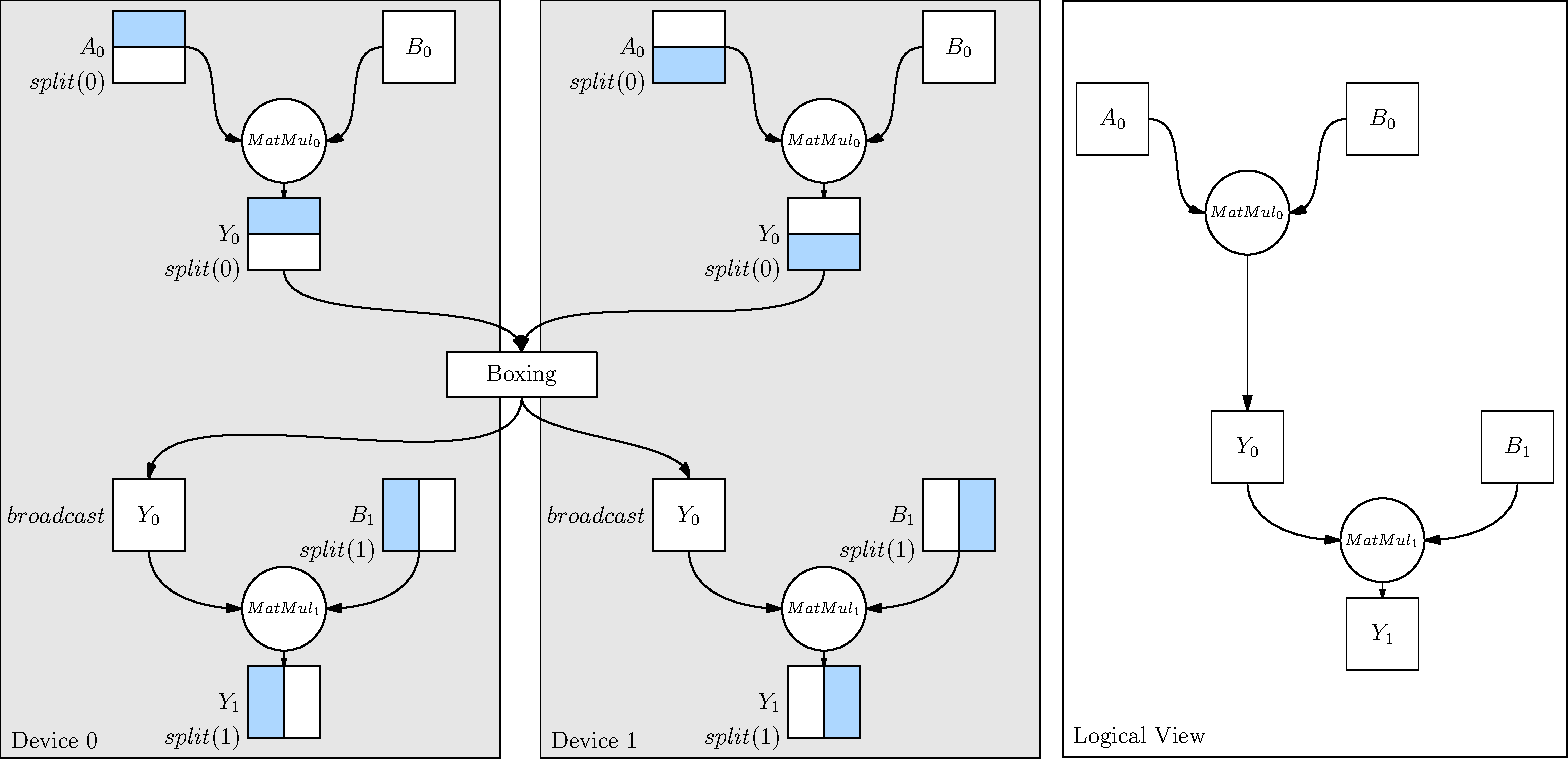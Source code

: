 size(40cm, 0);
unitsize(30, 0);
defaultpen(fontsize(12pt));


real rsize = 0.7;
real shiftUnit = 3;
pen fillblockpen = rgb(156,194,230);

picture getCircle(string s, pair pos, pen p = white)
{
    picture pic;
    path pt_circle = circle(pos, rsize);
    filldraw(pic, pt_circle, p);
    label(pic, s, pos, fontsize(8pt));
    return pic;
}

picture getRect(string s="", pair z=(0,0), real w=1.2, real h = 1.2,pen p = white) {
  picture pic;
  pair d=(w,h);
  filldraw(pic,box(-d/2,d/2), p);
  label(pic,s,(0,0));
  return shift(z)*pic;
}

picture getLogicalPic()
{
    picture pic;
    size(pic, 0, 40cm);
    unitsize(pic, 0, 30);

    real xshiftUnit = 1.5shiftUnit;
    real yshiftUnit = -0.52shiftUnit;

    picture A0 = getRect("$A_0$");
    picture B0 = getRect("$B_0$", (xshiftUnit, 0));

    real xOfCirclePt = midpoint(point(A0, E)--point(B0,W)).x;
    picture MatMul0 = getCircle("$MatMul_0$", (xOfCirclePt, yshiftUnit));

    add(pic, A0);
    add(pic, B0);
    add(pic, MatMul0);


    transform shiftRightDown = shift(0.5xshiftUnit, 3.5*yshiftUnit);
    picture Y0 = shiftRightDown*getRect("$Y_0$");
    picture B1 = shiftRightDown*getRect("$B_1$", (xshiftUnit, 0));
    picture MatMul1 = shiftRightDown*getCircle("$MatMul_1$", (xOfCirclePt, yshiftUnit));
    picture Y1 = shiftRightDown*getRect("$Y_1$", (xOfCirclePt, 2yshiftUnit));

    add(pic, Y0);
    add(pic, B1);
    add(pic, MatMul1);
    add(pic, Y1);

    //draw lines
    path A0ToMat0 = point(A0, E){right}..{right}point(MatMul0, W);
    path B0ToMat0 = point(B0, W){left}..{left}point(MatMul0, E);
    path Mat0ToY0 = point(MatMul0, S){down}.. tension 3 ..{down}point(Y0, N);
    path Y0ToMat1 = point(Y0, S){down}..{right}point(MatMul1, W);
    path B1ToMat1 = point(B1, S){down}..{left}point(MatMul1, E);
    path Mat1ToY1 = point(MatMul1, S){down}..{down}point(Y1, N);

    draw(pic, A0ToMat0, Arrow);
    draw(pic, B0ToMat0, Arrow);
    draw(pic, Mat0ToY0, Arrow);
    draw(pic, Y0ToMat1, Arrow);
    draw(pic, B1ToMat1, Arrow);
    draw(pic, Mat1ToY1, Arrow);

    // box it and label
    pair centerOfPic = shift(0, 0.5yshiftUnit)*(midpoint(point(Y0, S)--point(MatMul1, N)).x, midpoint(point(Y0, N)--point(MatMul0, S)).y);
    real boxWidth = 1.4shiftUnit;
    real boxHeight = 2.1shiftUnit;
    pair leftBottom = shift(-boxWidth, -boxHeight)*centerOfPic;
    pair rightUp = shift(boxWidth, boxHeight)*centerOfPic;
    label(pic, "Logical View", leftBottom, 2NE);
    path encloseBox = box(leftBottom, rightUp);
    draw(pic, encloseBox);
    return pic;
}

void fillBoxUp(picture boxPic, pen p=fillblockpen)
{
    pair ptLeftBottom = point(boxPic, W);
    pair ptRightBottom = point(boxPic, E);
    pair ptLeftUp = point(boxPic, NW);
    pair ptRightUp = point(boxPic, NE);
    path upRect = ptLeftBottom--ptRightBottom--ptRightUp--ptLeftUp--cycle;
    filldraw(boxPic, upRect, p);
}

void fillBoxDown(picture boxPic, pen p=fillblockpen)
{
    pair ptLeftBottom = point(boxPic, SW);
    pair ptRightBottom = point(boxPic, SE);
    pair ptLeftUp = point(boxPic, W);
    pair ptRightUp = point(boxPic, E);
    path upRect = ptLeftBottom--ptRightBottom--ptRightUp--ptLeftUp--cycle;
    filldraw(boxPic, upRect, p);
}

void fillBoxLeft(picture boxPic, pen p=fillblockpen)
{
    pair ptLeftBottom = point(boxPic, SW);
    pair ptRightBottom = midpoint(point(boxPic, SW)--point(boxPic, SE));
    pair ptLeftUp = point(boxPic, NW);
    pair ptRightUp = midpoint(point(boxPic, NW)--point(boxPic, NE));
    path upRect = ptLeftBottom--ptRightBottom--ptRightUp--ptLeftUp--cycle;
    filldraw(boxPic, upRect, p);
}

void fillBoxRight(picture boxPic, pen p=fillblockpen)
{
    pair ptLeftBottom = midpoint(point(boxPic, SW)--point(boxPic, SE));
    pair ptRightBottom = point(boxPic, SE);
    pair ptLeftUp = midpoint(point(boxPic, NW)--point(boxPic, NE));
    pair ptRightUp = point(boxPic, NE);
    path upRect = ptLeftBottom--ptRightBottom--ptRightUp--ptLeftUp--cycle;
    filldraw(boxPic, upRect, p);
}

picture getBoxPic()
{
    picture pic;
    size(pic, 0, 40cm);
    unitsize(pic, 0, 30);

    real xshiftUnit = 1.5shiftUnit;
    real yshiftUnit = -0.52shiftUnit;

// background box
    pair ptLeftBottom = (-0.55xshiftUnit, 7.6yshiftUnit);
    pair ptRightUp = (1.3xshiftUnit, -0.5yshiftUnit);
    path bgBox0 = box(ptLeftBottom, ptRightUp);
    path bgBox1 = shift(2xshiftUnit, 0)*bgBox0;
    picture bgBox0Pic;
    picture bgBox1Pic;
    filldraw(bgBox0Pic, bgBox0, lightgray);
    filldraw(bgBox1Pic, bgBox1, lightgray);
    add(pic, bgBox0Pic);
    add(pic, bgBox1Pic);

    label(pic, "Device 0", point(bgBox0Pic, SW), 2NE);
    label(pic, "Device 1", point(bgBox1Pic, SW), 2NE);

// ------device 0 layer 1
    picture dev0_A0 = getRect("");
    fillBoxUp(dev0_A0);
    label(dev0_A0, "$A_0$", point(dev0_A0, W), W);
    label(dev0_A0, "$split(0)$", point(dev0_A0, SW), W);

    picture dev0_B0 = getRect("$B_0$", (xshiftUnit, 0));

    real xOfCirclePt = midpoint(point(dev0_A0, E)--point(dev0_B0,W)).x;
    picture dev0_MatMul0 = getCircle("$MatMul_0$", (xOfCirclePt, yshiftUnit));

    add(pic, dev0_A0);
    add(pic, dev0_B0);
    add(pic, dev0_MatMul0);

    picture dev0_Y0 = getRect("", (xOfCirclePt, 2*yshiftUnit));
    fillBoxUp(dev0_Y0);
    label(dev0_Y0, "$Y_0$", point(dev0_Y0, W), W);
    label(dev0_Y0, "$split(0)$", point(dev0_Y0, SW), W);
    add(pic, dev0_Y0);

//---------- device 1 layer 1
    transform shiftToDevice1 = shift(2xshiftUnit, 0);
    picture dev1_A0 = shiftToDevice1*getRect("");
    fillBoxDown(dev1_A0);
    label(dev1_A0, "$A_0$", point(dev1_A0, W), W);
    label(dev1_A0, "$split(0)$", point(dev1_A0, SW), W);

    picture dev1_B0 = shiftToDevice1*getRect("$B_0$", (xshiftUnit, 0));

    real xOfCirclePt = midpoint(point(dev1_A0, E)--point(dev1_B0,W)).x;
    picture dev1_MatMul0 = getCircle("$MatMul_0$", (xOfCirclePt, yshiftUnit));

    add(pic, dev1_A0);
    add(pic, dev1_B0);
    add(pic, dev1_MatMul0);

    picture dev1_Y0 = getRect("", (xOfCirclePt, 2*yshiftUnit));
    fillBoxDown(dev1_Y0);
    label(dev1_Y0, "$Y_0$", point(dev1_Y0, W), W);
    label(dev1_Y0, "$split(0)$", point(dev1_Y0, SW), W);
    add(pic, dev1_Y0);

//------boxing rect
    pair boxingPos = shift(-0.12xshiftUnit, 1.5yshiftUnit)*midpoint(point(dev0_Y0, E)--point(dev1_Y0,W));
    //dot(pic, boxingPos);
    picture theBoxNode = getRect("Boxing", boxingPos, 2.5, 0.75);
    add(pic, theBoxNode);

 // ------- lines in layer 1(mat0 to boxing)
    path dev0A0ToMat0 = point(dev0_A0, E){right}..{right}point(dev0_MatMul0, W);
    path dev0B0ToMat0 = point(dev0_B0, W){left}..{left}point(dev0_MatMul0, E);
    path mat0ToDev0Y0 = point(dev0_MatMul0, S){down}..{down}point(dev0_Y0, N);
    path dev0Y0ToBoxing = point(dev0_Y0, S){down}.. tension atleast 2 ..{down}point(theBoxNode, N);
    draw(pic, dev0A0ToMat0, Arrow);
    draw(pic, dev0B0ToMat0, Arrow);
    draw(pic, mat0ToDev0Y0, Arrow);
    draw(pic, dev0Y0ToBoxing, Arrow);

    path dev1A0ToMat0 = point(dev1_A0, E){right}..{right}point(dev1_MatMul0, W);
    path dev1B0ToMat0 = point(dev1_B0, W){left}..{left}point(dev1_MatMul0, E);
    path mat0ToDev1Y0 = point(dev1_MatMul0, S){down}..{down}point(dev1_Y0, N);
    path dev1Y0ToBoxing = point(dev1_Y0, S){down}.. tension atleast 2 ..{down}point(theBoxNode, N);
    draw(pic, dev1A0ToMat0, Arrow);
    draw(pic, dev1B0ToMat0, Arrow);
    draw(pic, mat0ToDev1Y0, Arrow);
    draw(pic, dev1Y0ToBoxing, Arrow);

//----------- layer2 of device 0 nodes
    transform shiftToLayer2 = shift(0, 5yshiftUnit);
    picture l2_dev0_Y0 = shiftToLayer2*getRect("$Y_0$");
    label(l2_dev0_Y0, "$broadcast$", point(l2_dev0_Y0, W), W);

    picture l2_dev0_B1 = shiftToLayer2*getRect("", (xshiftUnit, 0));
    fillBoxLeft(l2_dev0_B1);
    label(l2_dev0_B1, "$B_1$", point(l2_dev0_B1, W), W);
    label(l2_dev0_B1, "$split(1)$", point(l2_dev0_B1, SW), W);

    real xOfCirclePt = midpoint(point(l2_dev0_Y0, E)--point(l2_dev0_B1,W)).x;
    picture l2_dev0_MatMul1 = shiftToLayer2*getCircle("$MatMul_1$", (xOfCirclePt, yshiftUnit));

    add(pic, l2_dev0_Y0);
    add(pic, l2_dev0_B1);
    add(pic, l2_dev0_MatMul1);

    picture l2_dev0_Y1 = shiftToLayer2*getRect("", (xOfCirclePt, 2*yshiftUnit));
    fillBoxLeft(l2_dev0_Y1);
    label(l2_dev0_Y1, "$Y_1$", point(l2_dev0_Y1, W), W);
    label(l2_dev0_Y1, "$split(1)$", point(l2_dev0_Y1, SW), W);
    add(pic, l2_dev0_Y1);

//----------- layer2 of device 1 nodes
    transform shiftToLayer2Dev1 = shift(2xshiftUnit, 5yshiftUnit);
    picture l2_dev1_Y0 = shiftToLayer2Dev1*getRect("$Y_0$");
    label(l2_dev1_Y0, "$broadcast$", point(l2_dev1_Y0, W), W);

    picture l2_dev1_B1 = shiftToLayer2Dev1*getRect("", (xshiftUnit, 0));
    fillBoxRight(l2_dev1_B1);
    label(l2_dev1_B1, "$B_1$", point(l2_dev1_B1, W), W);
    label(l2_dev1_B1, "$split(1)$", point(l2_dev1_B1, SW), W);

    pair ptCircle = shift(0, yshiftUnit)*midpoint(point(l2_dev1_Y0, E)--point(l2_dev1_B1,W));
    picture l2_dev1_MatMul1 = getCircle("$MatMul_1$", ptCircle);

    add(pic, l2_dev1_Y0);
    add(pic, l2_dev1_B1);
    add(pic, l2_dev1_MatMul1);

    picture l2_dev1_Y1 = getRect("", shift(0, yshiftUnit)*ptCircle);
    fillBoxRight(l2_dev1_Y1);
    label(l2_dev1_Y1, "$Y_1$", point(l2_dev1_Y1, W), W);
    label(l2_dev1_Y1, "$split(1)$", point(l2_dev1_Y1, SW), W);
    add(pic, l2_dev1_Y1);

// ------ draw lines in layer2(boxing to layer2)
    path boxingToDev0Y0 = point(theBoxNode, S){down}.. tension 2 ..{down}point(l2_dev0_Y0, N);
    path boxingToDev1Y0 = point(theBoxNode, S){down}.. tension 2 ..{down}point(l2_dev1_Y0, N);
    draw(pic, boxingToDev0Y0, Arrow);
    draw(pic, boxingToDev1Y0, Arrow);

    //dev 0
    path l2Y0ToMat1 = point(l2_dev0_Y0, S){down}..{right}point(l2_dev0_MatMul1, W);
    path l2B1ToMat1 = point(l2_dev0_B1, S){down}..{left}point(l2_dev0_MatMul1, E);
    path l2Mat1ToY1 = point(l2_dev0_MatMul1, S){down}..{down}point(l2_dev0_Y1, N);
    draw(pic, l2Y0ToMat1, Arrow);
    draw(pic, l2B1ToMat1, Arrow);
    draw(pic, l2Mat1ToY1, Arrow);

    //dev 1
    path l2Y0ToMat1Dev1 = point(l2_dev1_Y0, S){down}..{right}point(l2_dev1_MatMul1, W);
    path l2B1ToMat1Dev1 = point(l2_dev1_B1, S){down}..{left}point(l2_dev1_MatMul1, E);
    path l2Mat1ToY1Dev1 = point(l2_dev1_MatMul1, S){down}..{down}point(l2_dev1_Y1, N);
    draw(pic, l2Y0ToMat1Dev1, Arrow);
    draw(pic, l2B1ToMat1Dev1, Arrow);
    draw(pic, l2Mat1ToY1Dev1, Arrow);

    return pic;
}

picture logicalPic = getLogicalPic();
add(logicalPic.fit(), (0,0), E);

picture boxPic = getBoxPic();
add(boxPic.fit(), (0,0), 10W);